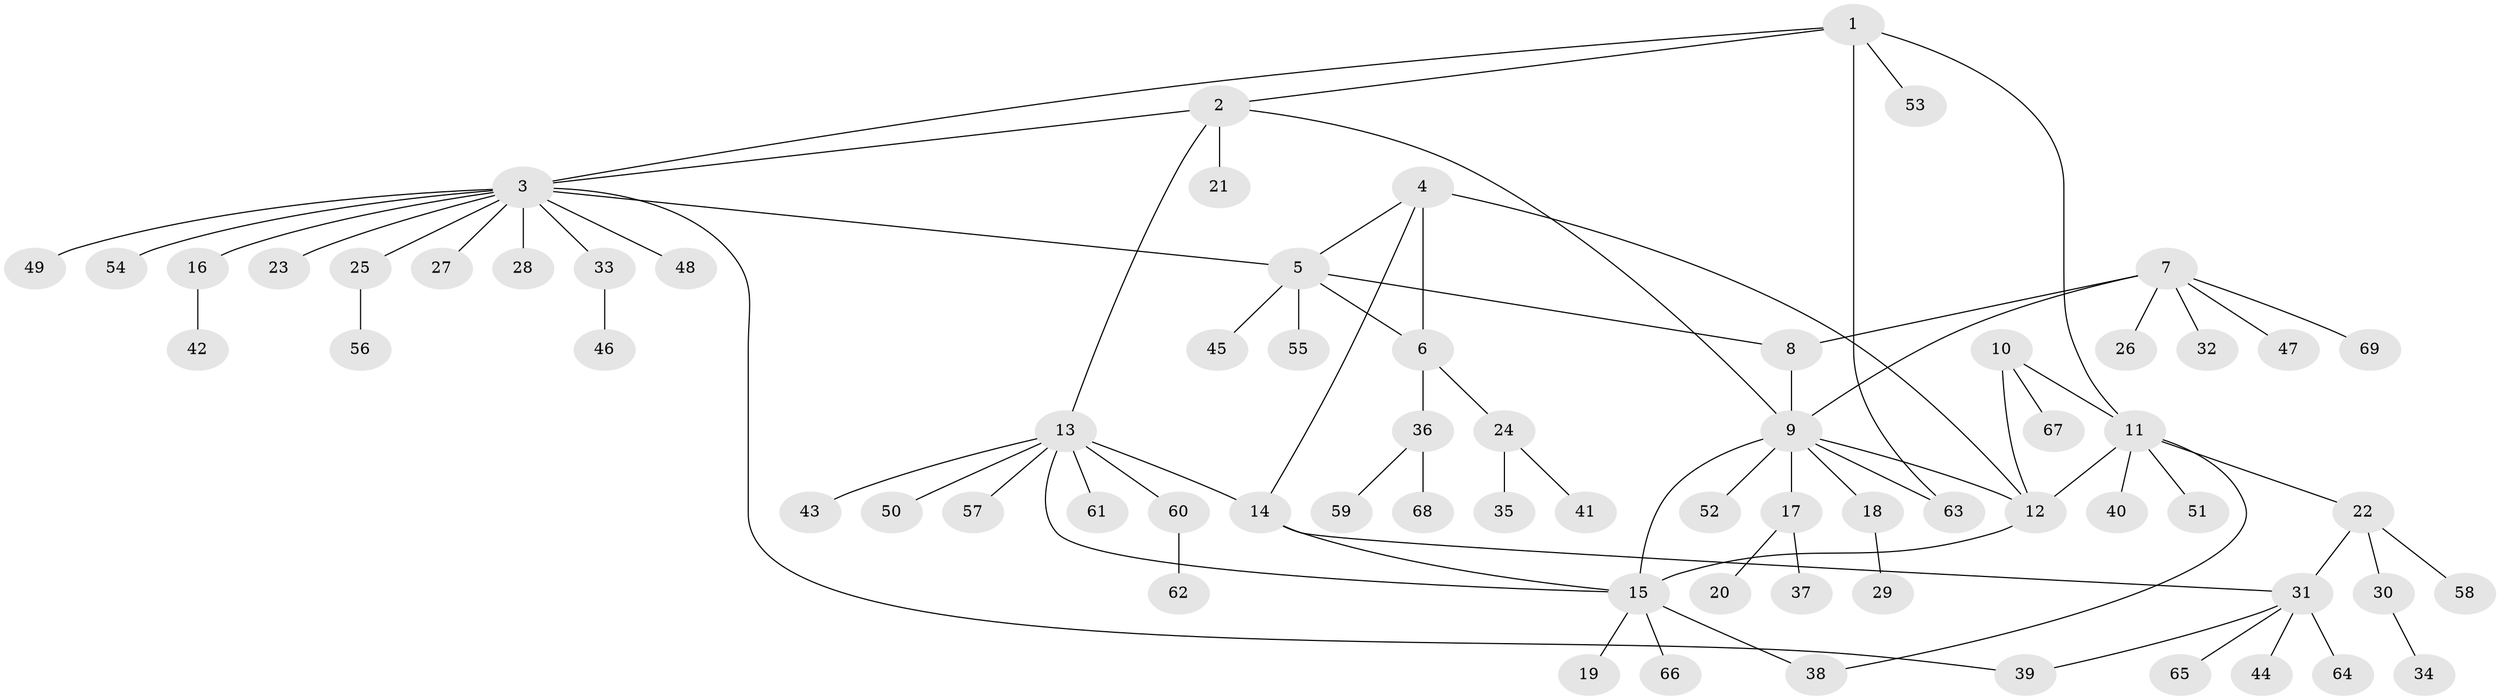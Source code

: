 // coarse degree distribution, {4: 0.0392156862745098, 11: 0.0196078431372549, 12: 0.0196078431372549, 5: 0.0784313725490196, 3: 0.0196078431372549, 2: 0.1568627450980392, 6: 0.0196078431372549, 9: 0.0196078431372549, 1: 0.6078431372549019, 8: 0.0196078431372549}
// Generated by graph-tools (version 1.1) at 2025/42/03/06/25 10:42:15]
// undirected, 69 vertices, 83 edges
graph export_dot {
graph [start="1"]
  node [color=gray90,style=filled];
  1;
  2;
  3;
  4;
  5;
  6;
  7;
  8;
  9;
  10;
  11;
  12;
  13;
  14;
  15;
  16;
  17;
  18;
  19;
  20;
  21;
  22;
  23;
  24;
  25;
  26;
  27;
  28;
  29;
  30;
  31;
  32;
  33;
  34;
  35;
  36;
  37;
  38;
  39;
  40;
  41;
  42;
  43;
  44;
  45;
  46;
  47;
  48;
  49;
  50;
  51;
  52;
  53;
  54;
  55;
  56;
  57;
  58;
  59;
  60;
  61;
  62;
  63;
  64;
  65;
  66;
  67;
  68;
  69;
  1 -- 2;
  1 -- 3;
  1 -- 11;
  1 -- 53;
  1 -- 63;
  2 -- 3;
  2 -- 9;
  2 -- 13;
  2 -- 21;
  3 -- 5;
  3 -- 16;
  3 -- 23;
  3 -- 25;
  3 -- 27;
  3 -- 28;
  3 -- 33;
  3 -- 39;
  3 -- 48;
  3 -- 49;
  3 -- 54;
  4 -- 5;
  4 -- 6;
  4 -- 12;
  4 -- 14;
  5 -- 6;
  5 -- 8;
  5 -- 45;
  5 -- 55;
  6 -- 24;
  6 -- 36;
  7 -- 8;
  7 -- 9;
  7 -- 26;
  7 -- 32;
  7 -- 47;
  7 -- 69;
  8 -- 9;
  9 -- 12;
  9 -- 15;
  9 -- 17;
  9 -- 18;
  9 -- 52;
  9 -- 63;
  10 -- 11;
  10 -- 12;
  10 -- 67;
  11 -- 12;
  11 -- 22;
  11 -- 38;
  11 -- 40;
  11 -- 51;
  12 -- 15;
  13 -- 14;
  13 -- 15;
  13 -- 43;
  13 -- 50;
  13 -- 57;
  13 -- 60;
  13 -- 61;
  14 -- 15;
  14 -- 31;
  15 -- 19;
  15 -- 38;
  15 -- 66;
  16 -- 42;
  17 -- 20;
  17 -- 37;
  18 -- 29;
  22 -- 30;
  22 -- 31;
  22 -- 58;
  24 -- 35;
  24 -- 41;
  25 -- 56;
  30 -- 34;
  31 -- 39;
  31 -- 44;
  31 -- 64;
  31 -- 65;
  33 -- 46;
  36 -- 59;
  36 -- 68;
  60 -- 62;
}
